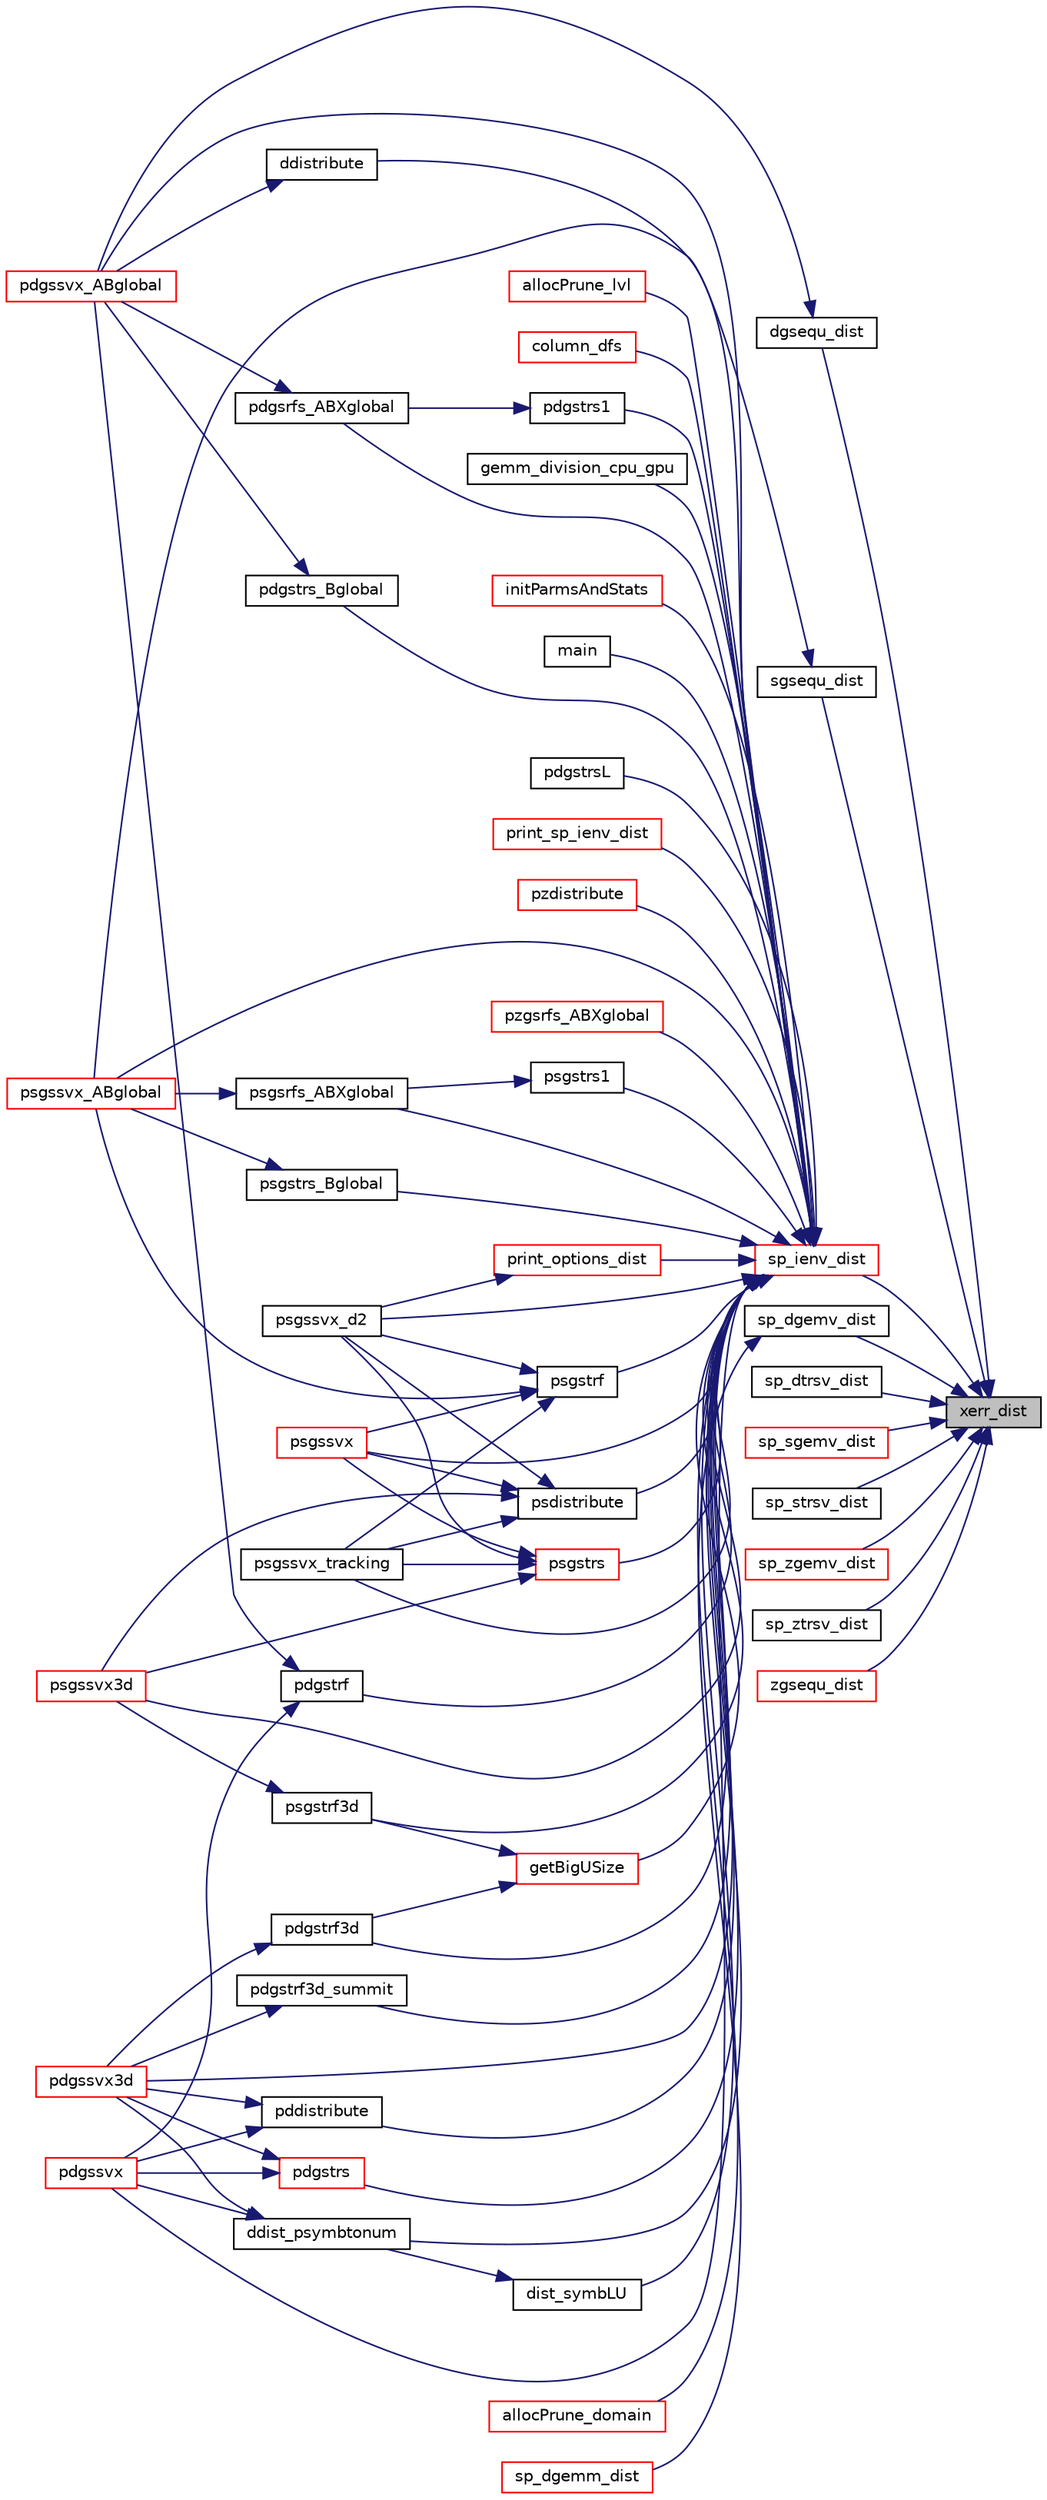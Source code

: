digraph "xerr_dist"
{
 // LATEX_PDF_SIZE
  edge [fontname="Helvetica",fontsize="10",labelfontname="Helvetica",labelfontsize="10"];
  node [fontname="Helvetica",fontsize="10",shape=record];
  rankdir="RL";
  Node1 [label="xerr_dist",height=0.2,width=0.4,color="black", fillcolor="grey75", style="filled", fontcolor="black",tooltip=" "];
  Node1 -> Node2 [dir="back",color="midnightblue",fontsize="10",style="solid",fontname="Helvetica"];
  Node2 [label="dgsequ_dist",height=0.2,width=0.4,color="black", fillcolor="white", style="filled",URL="$dgsequ__dist_8c.html#a48b3dda22b55574df5addb9d228c48dd",tooltip=" "];
  Node2 -> Node3 [dir="back",color="midnightblue",fontsize="10",style="solid",fontname="Helvetica"];
  Node3 [label="pdgssvx_ABglobal",height=0.2,width=0.4,color="red", fillcolor="white", style="filled",URL="$pdgssvx__ABglobal_8c.html#ad4ebc71e92dc92f94b3e119b254e12c0",tooltip=" "];
  Node1 -> Node6 [dir="back",color="midnightblue",fontsize="10",style="solid",fontname="Helvetica"];
  Node6 [label="sgsequ_dist",height=0.2,width=0.4,color="black", fillcolor="white", style="filled",URL="$sgsequ__dist_8c.html#a961402ccf8beb90c0141fb31c8378e74",tooltip=" "];
  Node6 -> Node7 [dir="back",color="midnightblue",fontsize="10",style="solid",fontname="Helvetica"];
  Node7 [label="psgssvx_ABglobal",height=0.2,width=0.4,color="red", fillcolor="white", style="filled",URL="$psgssvx__ABglobal_8c.html#ad214d0f5c2648c834b9d0fb3481dc078",tooltip=" "];
  Node1 -> Node9 [dir="back",color="midnightblue",fontsize="10",style="solid",fontname="Helvetica"];
  Node9 [label="sp_dgemv_dist",height=0.2,width=0.4,color="black", fillcolor="white", style="filled",URL="$dsp__blas2__dist_8c.html#a7b20756e45145eacafa8f96f6ea342ce",tooltip="SpGEMV."];
  Node9 -> Node10 [dir="back",color="midnightblue",fontsize="10",style="solid",fontname="Helvetica"];
  Node10 [label="sp_dgemm_dist",height=0.2,width=0.4,color="red", fillcolor="white", style="filled",URL="$dsp__blas3__dist_8c.html#a2cb4dfea7ec2bc9501e3309222564c9a",tooltip=" "];
  Node1 -> Node23 [dir="back",color="midnightblue",fontsize="10",style="solid",fontname="Helvetica"];
  Node23 [label="sp_dtrsv_dist",height=0.2,width=0.4,color="black", fillcolor="white", style="filled",URL="$dsp__blas2__dist_8c.html#ae2b58be51e59ea65a7d667506678e056",tooltip=" "];
  Node1 -> Node24 [dir="back",color="midnightblue",fontsize="10",style="solid",fontname="Helvetica"];
  Node24 [label="sp_ienv_dist",height=0.2,width=0.4,color="red", fillcolor="white", style="filled",URL="$SRC_2sp__ienv_8c.html#a004725eb174f73ba121db829451a8e8c",tooltip=" "];
  Node24 -> Node25 [dir="back",color="midnightblue",fontsize="10",style="solid",fontname="Helvetica"];
  Node25 [label="allocPrune_domain",height=0.2,width=0.4,color="red", fillcolor="white", style="filled",URL="$psymbfact_8c.html#a9dc650e89948ba0f1c1e66fd108cb5fd",tooltip=" "];
  Node24 -> Node39 [dir="back",color="midnightblue",fontsize="10",style="solid",fontname="Helvetica"];
  Node39 [label="allocPrune_lvl",height=0.2,width=0.4,color="red", fillcolor="white", style="filled",URL="$psymbfact_8c.html#a1f122b2214e56477e407983fb4917dff",tooltip=" "];
  Node24 -> Node40 [dir="back",color="midnightblue",fontsize="10",style="solid",fontname="Helvetica"];
  Node40 [label="column_dfs",height=0.2,width=0.4,color="red", fillcolor="white", style="filled",URL="$symbfact_8c.html#a4b68cb58af21c64f555eae5506b06cad",tooltip=" "];
  Node24 -> Node44 [dir="back",color="midnightblue",fontsize="10",style="solid",fontname="Helvetica"];
  Node44 [label="ddist_psymbtonum",height=0.2,width=0.4,color="black", fillcolor="white", style="filled",URL="$pdsymbfact__distdata_8c.html#a9ca654ba80b6d96db8e9392ee18da16f",tooltip=" "];
  Node44 -> Node27 [dir="back",color="midnightblue",fontsize="10",style="solid",fontname="Helvetica"];
  Node27 [label="pdgssvx",height=0.2,width=0.4,color="red", fillcolor="white", style="filled",URL="$pdgssvx_8c.html#a0472365ee4aaa86dee102cc6d7325c15",tooltip=" "];
  Node44 -> Node28 [dir="back",color="midnightblue",fontsize="10",style="solid",fontname="Helvetica"];
  Node28 [label="pdgssvx3d",height=0.2,width=0.4,color="red", fillcolor="white", style="filled",URL="$pdgssvx3d_8c.html#a4cd295688eb2d11cd956c465f54af439",tooltip=" "];
  Node24 -> Node45 [dir="back",color="midnightblue",fontsize="10",style="solid",fontname="Helvetica"];
  Node45 [label="ddistribute",height=0.2,width=0.4,color="black", fillcolor="white", style="filled",URL="$ddistribute_8c.html#acc4d93dbd9705f61873026df35c3d612",tooltip=" "];
  Node45 -> Node3 [dir="back",color="midnightblue",fontsize="10",style="solid",fontname="Helvetica"];
  Node24 -> Node46 [dir="back",color="midnightblue",fontsize="10",style="solid",fontname="Helvetica"];
  Node46 [label="dist_symbLU",height=0.2,width=0.4,color="black", fillcolor="white", style="filled",URL="$pdsymbfact__distdata_8c.html#a6ae3646fd4bef7841ce3a0e33f199478",tooltip=" "];
  Node46 -> Node44 [dir="back",color="midnightblue",fontsize="10",style="solid",fontname="Helvetica"];
  Node24 -> Node47 [dir="back",color="midnightblue",fontsize="10",style="solid",fontname="Helvetica"];
  Node47 [label="gemm_division_cpu_gpu",height=0.2,width=0.4,color="black", fillcolor="white", style="filled",URL="$superlu__defs_8h.html#ab8522afc293d5af4de5e08c78500fe37",tooltip=" "];
  Node24 -> Node48 [dir="back",color="midnightblue",fontsize="10",style="solid",fontname="Helvetica"];
  Node48 [label="getBigUSize",height=0.2,width=0.4,color="red", fillcolor="white", style="filled",URL="$superlu__defs_8h.html#a7a8844fd45df5075879a5b4ff323bb60",tooltip=" "];
  Node48 -> Node49 [dir="back",color="midnightblue",fontsize="10",style="solid",fontname="Helvetica"];
  Node49 [label="pdgstrf3d",height=0.2,width=0.4,color="black", fillcolor="white", style="filled",URL="$pdgstrf3d_8c.html#a9b405bafe53ce5c220fc2c72c5f115dd",tooltip=" "];
  Node49 -> Node28 [dir="back",color="midnightblue",fontsize="10",style="solid",fontname="Helvetica"];
  Node48 -> Node50 [dir="back",color="midnightblue",fontsize="10",style="solid",fontname="Helvetica"];
  Node50 [label="psgstrf3d",height=0.2,width=0.4,color="black", fillcolor="white", style="filled",URL="$psgstrf3d_8c.html#a03067ef821a1d723216000ecdafea097",tooltip=" "];
  Node50 -> Node31 [dir="back",color="midnightblue",fontsize="10",style="solid",fontname="Helvetica"];
  Node31 [label="psgssvx3d",height=0.2,width=0.4,color="red", fillcolor="white", style="filled",URL="$psgssvx3d_8c.html#ad17936768cfd5b3d0eadcfdd93e36e8c",tooltip=" "];
  Node24 -> Node52 [dir="back",color="midnightblue",fontsize="10",style="solid",fontname="Helvetica"];
  Node52 [label="initParmsAndStats",height=0.2,width=0.4,color="red", fillcolor="white", style="filled",URL="$psymbfact_8c.html#a465a8ef93b6a5e8f9f431b58006a8dc8",tooltip=" "];
  Node24 -> Node14 [dir="back",color="midnightblue",fontsize="10",style="solid",fontname="Helvetica"];
  Node14 [label="main",height=0.2,width=0.4,color="black", fillcolor="white", style="filled",URL="$pdtest_8c.html#a0ddf1224851353fc92bfbff6f499fa97",tooltip=" "];
  Node24 -> Node53 [dir="back",color="midnightblue",fontsize="10",style="solid",fontname="Helvetica"];
  Node53 [label="pddistribute",height=0.2,width=0.4,color="black", fillcolor="white", style="filled",URL="$pddistribute_8c.html#af6baa17e9c443aa13d54468fb6daad30",tooltip=" "];
  Node53 -> Node27 [dir="back",color="midnightblue",fontsize="10",style="solid",fontname="Helvetica"];
  Node53 -> Node28 [dir="back",color="midnightblue",fontsize="10",style="solid",fontname="Helvetica"];
  Node24 -> Node54 [dir="back",color="midnightblue",fontsize="10",style="solid",fontname="Helvetica"];
  Node54 [label="pdgsrfs_ABXglobal",height=0.2,width=0.4,color="black", fillcolor="white", style="filled",URL="$pdgsrfs__ABXglobal_8c.html#a76ba0526fe8da6c730313e8a76039da7",tooltip=" "];
  Node54 -> Node3 [dir="back",color="midnightblue",fontsize="10",style="solid",fontname="Helvetica"];
  Node24 -> Node27 [dir="back",color="midnightblue",fontsize="10",style="solid",fontname="Helvetica"];
  Node24 -> Node28 [dir="back",color="midnightblue",fontsize="10",style="solid",fontname="Helvetica"];
  Node24 -> Node3 [dir="back",color="midnightblue",fontsize="10",style="solid",fontname="Helvetica"];
  Node24 -> Node55 [dir="back",color="midnightblue",fontsize="10",style="solid",fontname="Helvetica"];
  Node55 [label="pdgstrf",height=0.2,width=0.4,color="black", fillcolor="white", style="filled",URL="$pdgstrf_8c.html#afaf54b258fab96e65bdd88e4adf672fb",tooltip=" "];
  Node55 -> Node27 [dir="back",color="midnightblue",fontsize="10",style="solid",fontname="Helvetica"];
  Node55 -> Node3 [dir="back",color="midnightblue",fontsize="10",style="solid",fontname="Helvetica"];
  Node24 -> Node49 [dir="back",color="midnightblue",fontsize="10",style="solid",fontname="Helvetica"];
  Node24 -> Node56 [dir="back",color="midnightblue",fontsize="10",style="solid",fontname="Helvetica"];
  Node56 [label="pdgstrf3d_summit",height=0.2,width=0.4,color="black", fillcolor="white", style="filled",URL="$pdgstrf3d__summit_8cpp.html#a1946f63e24f32f2f9675e9e3463af0a6",tooltip=" "];
  Node56 -> Node28 [dir="back",color="midnightblue",fontsize="10",style="solid",fontname="Helvetica"];
  Node24 -> Node57 [dir="back",color="midnightblue",fontsize="10",style="solid",fontname="Helvetica"];
  Node57 [label="pdgstrs",height=0.2,width=0.4,color="red", fillcolor="white", style="filled",URL="$pdgstrs_8c.html#a998e0ce68eee280e36fed6c386709371",tooltip=" "];
  Node57 -> Node27 [dir="back",color="midnightblue",fontsize="10",style="solid",fontname="Helvetica"];
  Node57 -> Node28 [dir="back",color="midnightblue",fontsize="10",style="solid",fontname="Helvetica"];
  Node24 -> Node59 [dir="back",color="midnightblue",fontsize="10",style="solid",fontname="Helvetica"];
  Node59 [label="pdgstrs1",height=0.2,width=0.4,color="black", fillcolor="white", style="filled",URL="$pdgstrs1_8c.html#afe3143120dfde74bdb5b91a28a4b17f2",tooltip=" "];
  Node59 -> Node54 [dir="back",color="midnightblue",fontsize="10",style="solid",fontname="Helvetica"];
  Node24 -> Node60 [dir="back",color="midnightblue",fontsize="10",style="solid",fontname="Helvetica"];
  Node60 [label="pdgstrs_Bglobal",height=0.2,width=0.4,color="black", fillcolor="white", style="filled",URL="$pdgstrs__Bglobal_8c.html#a54b7364be757e6dc4d966cf2366f50f1",tooltip=" "];
  Node60 -> Node3 [dir="back",color="midnightblue",fontsize="10",style="solid",fontname="Helvetica"];
  Node24 -> Node61 [dir="back",color="midnightblue",fontsize="10",style="solid",fontname="Helvetica"];
  Node61 [label="pdgstrsL",height=0.2,width=0.4,color="black", fillcolor="white", style="filled",URL="$pdgstrsL_8c.html#a363929df0171d19ee1891d2b8728f374",tooltip=" "];
  Node24 -> Node62 [dir="back",color="midnightblue",fontsize="10",style="solid",fontname="Helvetica"];
  Node62 [label="print_options_dist",height=0.2,width=0.4,color="red", fillcolor="white", style="filled",URL="$superlu__defs_8h.html#a0786e160fdc6d8f413452f446068dad1",tooltip="Print the options setting."];
  Node62 -> Node33 [dir="back",color="midnightblue",fontsize="10",style="solid",fontname="Helvetica"];
  Node33 [label="psgssvx_d2",height=0.2,width=0.4,color="black", fillcolor="white", style="filled",URL="$psgssvx__d2_8c.html#ad0e854a8527542e35eefa2a48e5b7ce2",tooltip=" "];
  Node24 -> Node63 [dir="back",color="midnightblue",fontsize="10",style="solid",fontname="Helvetica"];
  Node63 [label="print_sp_ienv_dist",height=0.2,width=0.4,color="red", fillcolor="white", style="filled",URL="$superlu__defs_8h.html#a6c6a86d44adfa56ba900a4be45469072",tooltip="Print the blocking parameters."];
  Node24 -> Node64 [dir="back",color="midnightblue",fontsize="10",style="solid",fontname="Helvetica"];
  Node64 [label="psdistribute",height=0.2,width=0.4,color="black", fillcolor="white", style="filled",URL="$psdistribute_8c.html#a0dc6be0bbba774eff5ab9f888b1918ec",tooltip=" "];
  Node64 -> Node29 [dir="back",color="midnightblue",fontsize="10",style="solid",fontname="Helvetica"];
  Node29 [label="psgssvx",height=0.2,width=0.4,color="red", fillcolor="white", style="filled",URL="$psgssvx_8c.html#a4983e184dcc9820c617195d24c11a991",tooltip=" "];
  Node64 -> Node31 [dir="back",color="midnightblue",fontsize="10",style="solid",fontname="Helvetica"];
  Node64 -> Node33 [dir="back",color="midnightblue",fontsize="10",style="solid",fontname="Helvetica"];
  Node64 -> Node34 [dir="back",color="midnightblue",fontsize="10",style="solid",fontname="Helvetica"];
  Node34 [label="psgssvx_tracking",height=0.2,width=0.4,color="black", fillcolor="white", style="filled",URL="$psgssvx__tracking_8c.html#a3cef3d7af23dedb60783a0a080d0b9e7",tooltip=" "];
  Node24 -> Node65 [dir="back",color="midnightblue",fontsize="10",style="solid",fontname="Helvetica"];
  Node65 [label="psgsrfs_ABXglobal",height=0.2,width=0.4,color="black", fillcolor="white", style="filled",URL="$psgsrfs__ABXglobal_8c.html#aa736c34ffbdde355279cc6ed8ebc1b20",tooltip=" "];
  Node65 -> Node7 [dir="back",color="midnightblue",fontsize="10",style="solid",fontname="Helvetica"];
  Node24 -> Node29 [dir="back",color="midnightblue",fontsize="10",style="solid",fontname="Helvetica"];
  Node24 -> Node31 [dir="back",color="midnightblue",fontsize="10",style="solid",fontname="Helvetica"];
  Node24 -> Node7 [dir="back",color="midnightblue",fontsize="10",style="solid",fontname="Helvetica"];
  Node24 -> Node33 [dir="back",color="midnightblue",fontsize="10",style="solid",fontname="Helvetica"];
  Node24 -> Node34 [dir="back",color="midnightblue",fontsize="10",style="solid",fontname="Helvetica"];
  Node24 -> Node66 [dir="back",color="midnightblue",fontsize="10",style="solid",fontname="Helvetica"];
  Node66 [label="psgstrf",height=0.2,width=0.4,color="black", fillcolor="white", style="filled",URL="$psgstrf_8c.html#a2e1f4237441d40b36a590bf2d44e9dba",tooltip=" "];
  Node66 -> Node29 [dir="back",color="midnightblue",fontsize="10",style="solid",fontname="Helvetica"];
  Node66 -> Node7 [dir="back",color="midnightblue",fontsize="10",style="solid",fontname="Helvetica"];
  Node66 -> Node33 [dir="back",color="midnightblue",fontsize="10",style="solid",fontname="Helvetica"];
  Node66 -> Node34 [dir="back",color="midnightblue",fontsize="10",style="solid",fontname="Helvetica"];
  Node24 -> Node50 [dir="back",color="midnightblue",fontsize="10",style="solid",fontname="Helvetica"];
  Node24 -> Node67 [dir="back",color="midnightblue",fontsize="10",style="solid",fontname="Helvetica"];
  Node67 [label="psgstrs",height=0.2,width=0.4,color="red", fillcolor="white", style="filled",URL="$psgstrs_8c.html#aae4b76f1771771b0110200fa45ae55bb",tooltip=" "];
  Node67 -> Node29 [dir="back",color="midnightblue",fontsize="10",style="solid",fontname="Helvetica"];
  Node67 -> Node31 [dir="back",color="midnightblue",fontsize="10",style="solid",fontname="Helvetica"];
  Node67 -> Node33 [dir="back",color="midnightblue",fontsize="10",style="solid",fontname="Helvetica"];
  Node67 -> Node34 [dir="back",color="midnightblue",fontsize="10",style="solid",fontname="Helvetica"];
  Node24 -> Node71 [dir="back",color="midnightblue",fontsize="10",style="solid",fontname="Helvetica"];
  Node71 [label="psgstrs1",height=0.2,width=0.4,color="black", fillcolor="white", style="filled",URL="$psgstrs1_8c.html#acedf7db63c914189141e3db5aeb3c022",tooltip=" "];
  Node71 -> Node65 [dir="back",color="midnightblue",fontsize="10",style="solid",fontname="Helvetica"];
  Node24 -> Node72 [dir="back",color="midnightblue",fontsize="10",style="solid",fontname="Helvetica"];
  Node72 [label="psgstrs_Bglobal",height=0.2,width=0.4,color="black", fillcolor="white", style="filled",URL="$psgstrs__Bglobal_8c.html#a377a90d07ef32e2758ce061373509235",tooltip=" "];
  Node72 -> Node7 [dir="back",color="midnightblue",fontsize="10",style="solid",fontname="Helvetica"];
  Node24 -> Node73 [dir="back",color="midnightblue",fontsize="10",style="solid",fontname="Helvetica"];
  Node73 [label="pzdistribute",height=0.2,width=0.4,color="red", fillcolor="white", style="filled",URL="$pzdistribute_8c.html#adaa8811c6cc514398a9fcf055d519959",tooltip=" "];
  Node24 -> Node74 [dir="back",color="midnightblue",fontsize="10",style="solid",fontname="Helvetica"];
  Node74 [label="pzgsrfs_ABXglobal",height=0.2,width=0.4,color="red", fillcolor="white", style="filled",URL="$pzgsrfs__ABXglobal_8c.html#abc381d9c3cff4c01c431c94bc99f086b",tooltip=" "];
  Node1 -> Node86 [dir="back",color="midnightblue",fontsize="10",style="solid",fontname="Helvetica"];
  Node86 [label="sp_sgemv_dist",height=0.2,width=0.4,color="red", fillcolor="white", style="filled",URL="$ssp__blas2__dist_8c.html#a645ecbacfd39ffd6d562b5494a6e592d",tooltip="SpGEMV."];
  Node1 -> Node95 [dir="back",color="midnightblue",fontsize="10",style="solid",fontname="Helvetica"];
  Node95 [label="sp_strsv_dist",height=0.2,width=0.4,color="black", fillcolor="white", style="filled",URL="$ssp__blas2__dist_8c.html#a23231f153652908fd24a08c7c3f23bfe",tooltip=" "];
  Node1 -> Node96 [dir="back",color="midnightblue",fontsize="10",style="solid",fontname="Helvetica"];
  Node96 [label="sp_zgemv_dist",height=0.2,width=0.4,color="red", fillcolor="white", style="filled",URL="$superlu__zdefs_8h.html#a26a8dbda9b8df4855190808bcbc8472a",tooltip="SpGEMV."];
  Node1 -> Node107 [dir="back",color="midnightblue",fontsize="10",style="solid",fontname="Helvetica"];
  Node107 [label="sp_ztrsv_dist",height=0.2,width=0.4,color="black", fillcolor="white", style="filled",URL="$superlu__zdefs_8h.html#a160fdcb5b0976d81d1bd7068ec15aeb4",tooltip=" "];
  Node1 -> Node108 [dir="back",color="midnightblue",fontsize="10",style="solid",fontname="Helvetica"];
  Node108 [label="zgsequ_dist",height=0.2,width=0.4,color="red", fillcolor="white", style="filled",URL="$superlu__zdefs_8h.html#aacc1aef1c01a124f816911677e30b22b",tooltip=" "];
}
